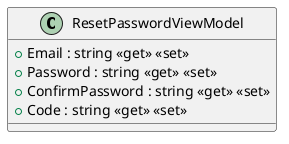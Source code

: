 @startuml
class ResetPasswordViewModel {
    + Email : string <<get>> <<set>>
    + Password : string <<get>> <<set>>
    + ConfirmPassword : string <<get>> <<set>>
    + Code : string <<get>> <<set>>
}
@enduml
